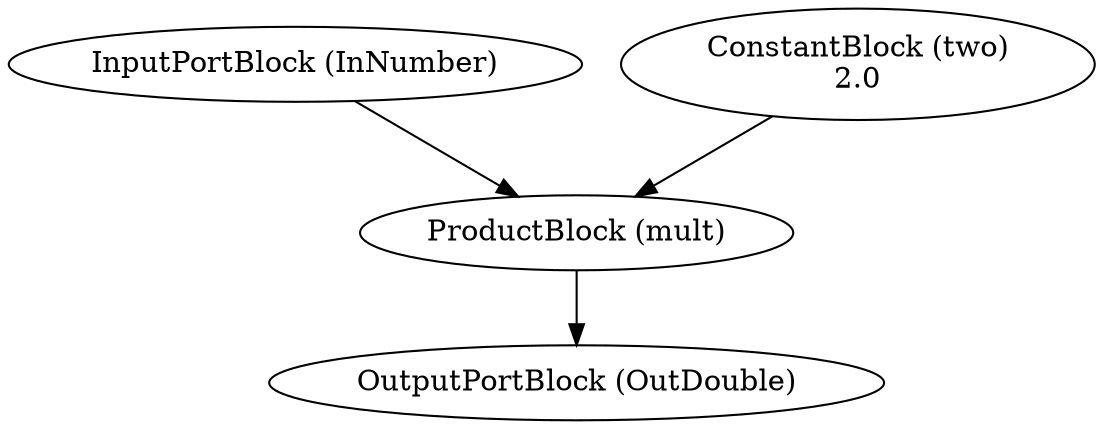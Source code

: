 
digraph graphname {
 InNumber [label="InputPortBlock (InNumber)"];
OutDouble [label="OutputPortBlock (OutDouble)"];
mult -> OutDouble [label=""];
mult [label="ProductBlock (mult)"];
InNumber -> mult [label=""];
two -> mult [label=""];
two [label="ConstantBlock (two)\n2.0"];

}